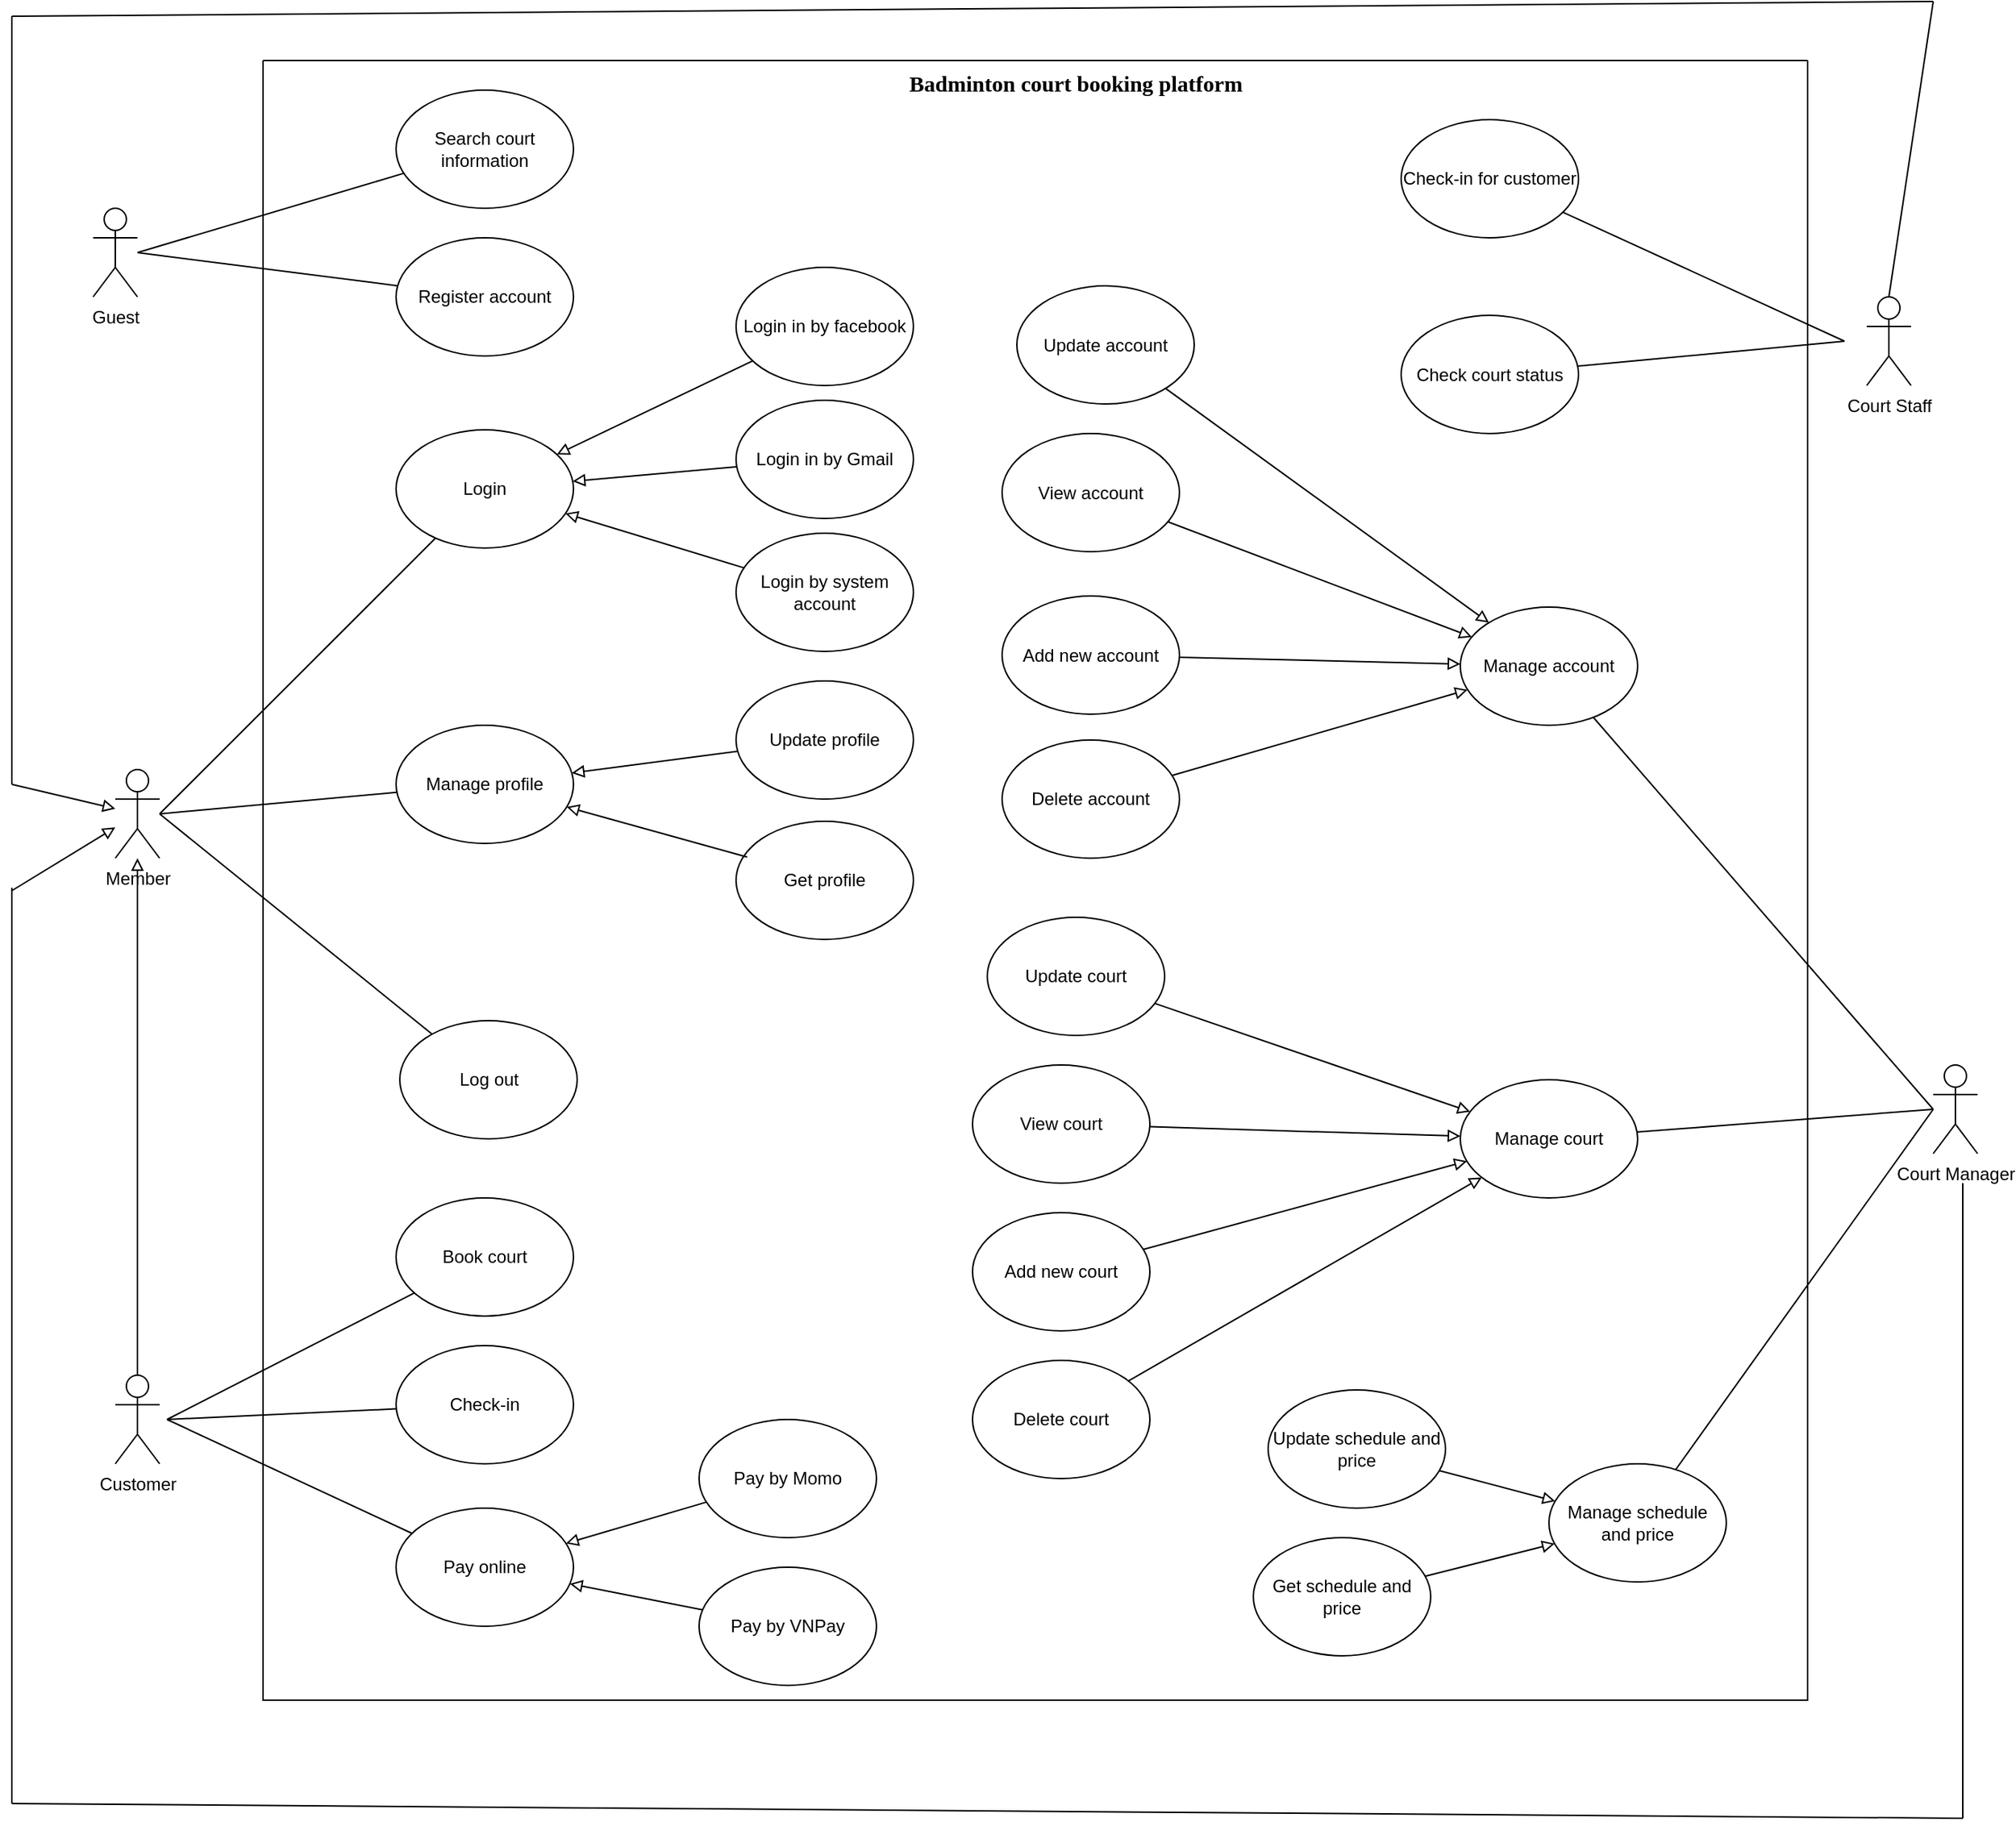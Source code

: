 <mxfile version="24.1.0" type="device">
  <diagram name="Page-1" id="IDf3nve9uaSf9qPTNXKd">
    <mxGraphModel dx="2228" dy="1328" grid="1" gridSize="10" guides="1" tooltips="1" connect="1" arrows="1" fold="1" page="1" pageScale="1" pageWidth="850" pageHeight="1100" math="0" shadow="0">
      <root>
        <mxCell id="0" />
        <mxCell id="1" parent="0" />
        <mxCell id="Hus5AxV9G4xzoiahmBk7-5" value="" style="swimlane;startSize=0;" vertex="1" parent="1">
          <mxGeometry x="190" y="60" width="1045" height="1110" as="geometry">
            <mxRectangle x="165" y="70" width="50" height="40" as="alternateBounds" />
          </mxGeometry>
        </mxCell>
        <mxCell id="Hus5AxV9G4xzoiahmBk7-7" value="&lt;div&gt;&lt;span style=&quot;background-color: rgb(255, 255, 255);&quot;&gt;&lt;font face=&quot;Times New Roman&quot;&gt;&lt;span style=&quot;font-size: 15px; white-space-collapse: preserve;&quot;&gt;&lt;b&gt;Badminton court booking platform&lt;/b&gt;&lt;/span&gt;&lt;/font&gt;&lt;br&gt;&lt;/span&gt;&lt;/div&gt;" style="text;html=1;align=center;verticalAlign=middle;whiteSpace=wrap;rounded=0;" vertex="1" parent="Hus5AxV9G4xzoiahmBk7-5">
          <mxGeometry x="370" y="-20" width="360" height="70" as="geometry" />
        </mxCell>
        <mxCell id="Hus5AxV9G4xzoiahmBk7-26" value="Book court" style="ellipse;whiteSpace=wrap;html=1;" vertex="1" parent="Hus5AxV9G4xzoiahmBk7-5">
          <mxGeometry x="90" y="770" width="120" height="80" as="geometry" />
        </mxCell>
        <mxCell id="Hus5AxV9G4xzoiahmBk7-27" value="Check-in" style="ellipse;whiteSpace=wrap;html=1;" vertex="1" parent="Hus5AxV9G4xzoiahmBk7-5">
          <mxGeometry x="90" y="870" width="120" height="80" as="geometry" />
        </mxCell>
        <mxCell id="Hus5AxV9G4xzoiahmBk7-28" value="Pay online" style="ellipse;whiteSpace=wrap;html=1;" vertex="1" parent="Hus5AxV9G4xzoiahmBk7-5">
          <mxGeometry x="90" y="980" width="120" height="80" as="geometry" />
        </mxCell>
        <mxCell id="Hus5AxV9G4xzoiahmBk7-40" value="" style="endArrow=none;html=1;rounded=0;" edge="1" parent="Hus5AxV9G4xzoiahmBk7-5" target="Hus5AxV9G4xzoiahmBk7-26">
          <mxGeometry width="50" height="50" relative="1" as="geometry">
            <mxPoint x="-65" y="920" as="sourcePoint" />
            <mxPoint x="-15" y="870" as="targetPoint" />
          </mxGeometry>
        </mxCell>
        <mxCell id="Hus5AxV9G4xzoiahmBk7-41" value="" style="endArrow=none;html=1;rounded=0;" edge="1" parent="Hus5AxV9G4xzoiahmBk7-5" target="Hus5AxV9G4xzoiahmBk7-27">
          <mxGeometry width="50" height="50" relative="1" as="geometry">
            <mxPoint x="-65" y="920" as="sourcePoint" />
            <mxPoint x="-15" y="870" as="targetPoint" />
          </mxGeometry>
        </mxCell>
        <mxCell id="Hus5AxV9G4xzoiahmBk7-42" value="" style="endArrow=none;html=1;rounded=0;" edge="1" parent="Hus5AxV9G4xzoiahmBk7-5" target="Hus5AxV9G4xzoiahmBk7-28">
          <mxGeometry width="50" height="50" relative="1" as="geometry">
            <mxPoint x="-65" y="920" as="sourcePoint" />
            <mxPoint x="-15" y="870" as="targetPoint" />
          </mxGeometry>
        </mxCell>
        <mxCell id="Hus5AxV9G4xzoiahmBk7-24" value="Search court information" style="ellipse;whiteSpace=wrap;html=1;" vertex="1" parent="Hus5AxV9G4xzoiahmBk7-5">
          <mxGeometry x="90" y="20" width="120" height="80" as="geometry" />
        </mxCell>
        <mxCell id="Hus5AxV9G4xzoiahmBk7-25" value="Register account" style="ellipse;whiteSpace=wrap;html=1;" vertex="1" parent="Hus5AxV9G4xzoiahmBk7-5">
          <mxGeometry x="90" y="120" width="120" height="80" as="geometry" />
        </mxCell>
        <mxCell id="Hus5AxV9G4xzoiahmBk7-8" value="Guest" style="shape=umlActor;verticalLabelPosition=bottom;verticalAlign=top;html=1;outlineConnect=0;" vertex="1" parent="Hus5AxV9G4xzoiahmBk7-5">
          <mxGeometry x="-115" y="100" width="30" height="60" as="geometry" />
        </mxCell>
        <mxCell id="Hus5AxV9G4xzoiahmBk7-38" value="" style="endArrow=none;html=1;rounded=0;" edge="1" parent="Hus5AxV9G4xzoiahmBk7-5" target="Hus5AxV9G4xzoiahmBk7-24">
          <mxGeometry width="50" height="50" relative="1" as="geometry">
            <mxPoint x="-85" y="130" as="sourcePoint" />
            <mxPoint x="-35" y="80" as="targetPoint" />
          </mxGeometry>
        </mxCell>
        <mxCell id="Hus5AxV9G4xzoiahmBk7-39" value="" style="endArrow=none;html=1;rounded=0;" edge="1" parent="Hus5AxV9G4xzoiahmBk7-5" target="Hus5AxV9G4xzoiahmBk7-25">
          <mxGeometry width="50" height="50" relative="1" as="geometry">
            <mxPoint x="-85" y="130" as="sourcePoint" />
            <mxPoint x="-35" y="80" as="targetPoint" />
          </mxGeometry>
        </mxCell>
        <mxCell id="Hus5AxV9G4xzoiahmBk7-33" value="&lt;div style=&quot;text-align: start;&quot;&gt;Manage account&lt;/div&gt;" style="ellipse;whiteSpace=wrap;html=1;" vertex="1" parent="Hus5AxV9G4xzoiahmBk7-5">
          <mxGeometry x="810" y="370" width="120" height="80" as="geometry" />
        </mxCell>
        <mxCell id="Hus5AxV9G4xzoiahmBk7-34" value="Manage court" style="ellipse;whiteSpace=wrap;html=1;" vertex="1" parent="Hus5AxV9G4xzoiahmBk7-5">
          <mxGeometry x="810" y="690" width="120" height="80" as="geometry" />
        </mxCell>
        <mxCell id="Hus5AxV9G4xzoiahmBk7-35" value="Manage schedule and price" style="ellipse;whiteSpace=wrap;html=1;" vertex="1" parent="Hus5AxV9G4xzoiahmBk7-5">
          <mxGeometry x="870" y="950" width="120" height="80" as="geometry" />
        </mxCell>
        <mxCell id="Hus5AxV9G4xzoiahmBk7-18" value="Court Manager" style="shape=umlActor;verticalLabelPosition=bottom;verticalAlign=top;html=1;outlineConnect=0;" vertex="1" parent="Hus5AxV9G4xzoiahmBk7-5">
          <mxGeometry x="1130" y="680" width="30" height="60" as="geometry" />
        </mxCell>
        <mxCell id="Hus5AxV9G4xzoiahmBk7-46" value="" style="endArrow=none;html=1;rounded=0;" edge="1" parent="Hus5AxV9G4xzoiahmBk7-5" target="Hus5AxV9G4xzoiahmBk7-33">
          <mxGeometry width="50" height="50" relative="1" as="geometry">
            <mxPoint x="1130" y="710" as="sourcePoint" />
            <mxPoint x="1180" y="660" as="targetPoint" />
          </mxGeometry>
        </mxCell>
        <mxCell id="Hus5AxV9G4xzoiahmBk7-47" value="" style="endArrow=none;html=1;rounded=0;" edge="1" parent="Hus5AxV9G4xzoiahmBk7-5" target="Hus5AxV9G4xzoiahmBk7-34">
          <mxGeometry width="50" height="50" relative="1" as="geometry">
            <mxPoint x="1130" y="710" as="sourcePoint" />
            <mxPoint x="1180" y="660" as="targetPoint" />
          </mxGeometry>
        </mxCell>
        <mxCell id="Hus5AxV9G4xzoiahmBk7-49" value="" style="endArrow=none;html=1;rounded=0;" edge="1" parent="Hus5AxV9G4xzoiahmBk7-5" source="Hus5AxV9G4xzoiahmBk7-35">
          <mxGeometry width="50" height="50" relative="1" as="geometry">
            <mxPoint x="1080" y="760" as="sourcePoint" />
            <mxPoint x="1130" y="710" as="targetPoint" />
          </mxGeometry>
        </mxCell>
        <mxCell id="Hus5AxV9G4xzoiahmBk7-67" value="Login in by Gmail" style="ellipse;whiteSpace=wrap;html=1;" vertex="1" parent="Hus5AxV9G4xzoiahmBk7-5">
          <mxGeometry x="320" y="230" width="120" height="80" as="geometry" />
        </mxCell>
        <mxCell id="Hus5AxV9G4xzoiahmBk7-56" value="Login" style="ellipse;whiteSpace=wrap;html=1;" vertex="1" parent="Hus5AxV9G4xzoiahmBk7-5">
          <mxGeometry x="90" y="250" width="120" height="80" as="geometry" />
        </mxCell>
        <mxCell id="Hus5AxV9G4xzoiahmBk7-58" value="Log out" style="ellipse;whiteSpace=wrap;html=1;" vertex="1" parent="Hus5AxV9G4xzoiahmBk7-5">
          <mxGeometry x="92.5" y="650" width="120" height="80" as="geometry" />
        </mxCell>
        <mxCell id="Hus5AxV9G4xzoiahmBk7-59" value="Manage profile" style="ellipse;whiteSpace=wrap;html=1;" vertex="1" parent="Hus5AxV9G4xzoiahmBk7-5">
          <mxGeometry x="90" y="450" width="120" height="80" as="geometry" />
        </mxCell>
        <mxCell id="Hus5AxV9G4xzoiahmBk7-63" value="Update profile" style="ellipse;whiteSpace=wrap;html=1;" vertex="1" parent="Hus5AxV9G4xzoiahmBk7-5">
          <mxGeometry x="320" y="420" width="120" height="80" as="geometry" />
        </mxCell>
        <mxCell id="Hus5AxV9G4xzoiahmBk7-64" value="Get profile" style="ellipse;whiteSpace=wrap;html=1;" vertex="1" parent="Hus5AxV9G4xzoiahmBk7-5">
          <mxGeometry x="320" y="515" width="120" height="80" as="geometry" />
        </mxCell>
        <mxCell id="Hus5AxV9G4xzoiahmBk7-65" value="" style="endArrow=block;html=1;rounded=0;endFill=0;" edge="1" parent="Hus5AxV9G4xzoiahmBk7-5" source="Hus5AxV9G4xzoiahmBk7-63" target="Hus5AxV9G4xzoiahmBk7-59">
          <mxGeometry width="50" height="50" relative="1" as="geometry">
            <mxPoint x="280" y="640" as="sourcePoint" />
            <mxPoint x="330" y="590" as="targetPoint" />
          </mxGeometry>
        </mxCell>
        <mxCell id="Hus5AxV9G4xzoiahmBk7-66" value="" style="endArrow=block;html=1;rounded=0;endFill=0;exitX=0.063;exitY=0.303;exitDx=0;exitDy=0;exitPerimeter=0;" edge="1" parent="Hus5AxV9G4xzoiahmBk7-5" source="Hus5AxV9G4xzoiahmBk7-64" target="Hus5AxV9G4xzoiahmBk7-59">
          <mxGeometry width="50" height="50" relative="1" as="geometry">
            <mxPoint x="275" y="475" as="sourcePoint" />
            <mxPoint x="205" y="495" as="targetPoint" />
          </mxGeometry>
        </mxCell>
        <mxCell id="Hus5AxV9G4xzoiahmBk7-55" value="Member" style="shape=umlActor;verticalLabelPosition=bottom;verticalAlign=top;html=1;outlineConnect=0;" vertex="1" parent="Hus5AxV9G4xzoiahmBk7-5">
          <mxGeometry x="-100" y="480" width="30" height="60" as="geometry" />
        </mxCell>
        <mxCell id="Hus5AxV9G4xzoiahmBk7-60" value="" style="endArrow=none;html=1;rounded=0;" edge="1" parent="Hus5AxV9G4xzoiahmBk7-5" target="Hus5AxV9G4xzoiahmBk7-56">
          <mxGeometry width="50" height="50" relative="1" as="geometry">
            <mxPoint x="-70" y="510" as="sourcePoint" />
            <mxPoint x="-20" y="460" as="targetPoint" />
          </mxGeometry>
        </mxCell>
        <mxCell id="Hus5AxV9G4xzoiahmBk7-61" value="" style="endArrow=none;html=1;rounded=0;" edge="1" parent="Hus5AxV9G4xzoiahmBk7-5" target="Hus5AxV9G4xzoiahmBk7-58">
          <mxGeometry width="50" height="50" relative="1" as="geometry">
            <mxPoint x="-70" y="510" as="sourcePoint" />
            <mxPoint x="-20" y="460" as="targetPoint" />
          </mxGeometry>
        </mxCell>
        <mxCell id="Hus5AxV9G4xzoiahmBk7-62" value="" style="endArrow=none;html=1;rounded=0;" edge="1" parent="Hus5AxV9G4xzoiahmBk7-5" target="Hus5AxV9G4xzoiahmBk7-59">
          <mxGeometry width="50" height="50" relative="1" as="geometry">
            <mxPoint x="-70" y="510" as="sourcePoint" />
            <mxPoint x="-20" y="460" as="targetPoint" />
          </mxGeometry>
        </mxCell>
        <mxCell id="Hus5AxV9G4xzoiahmBk7-68" value="Login by system account" style="ellipse;whiteSpace=wrap;html=1;" vertex="1" parent="Hus5AxV9G4xzoiahmBk7-5">
          <mxGeometry x="320" y="320" width="120" height="80" as="geometry" />
        </mxCell>
        <mxCell id="Hus5AxV9G4xzoiahmBk7-69" value="Login in by facebook" style="ellipse;whiteSpace=wrap;html=1;" vertex="1" parent="Hus5AxV9G4xzoiahmBk7-5">
          <mxGeometry x="320" y="140" width="120" height="80" as="geometry" />
        </mxCell>
        <mxCell id="Hus5AxV9G4xzoiahmBk7-70" value="" style="endArrow=block;html=1;rounded=0;endFill=0;" edge="1" parent="Hus5AxV9G4xzoiahmBk7-5" source="Hus5AxV9G4xzoiahmBk7-69" target="Hus5AxV9G4xzoiahmBk7-56">
          <mxGeometry width="50" height="50" relative="1" as="geometry">
            <mxPoint x="306.524" y="213.571" as="sourcePoint" />
            <mxPoint x="205" y="495" as="targetPoint" />
          </mxGeometry>
        </mxCell>
        <mxCell id="Hus5AxV9G4xzoiahmBk7-71" value="" style="endArrow=block;html=1;rounded=0;endFill=0;" edge="1" parent="Hus5AxV9G4xzoiahmBk7-5" source="Hus5AxV9G4xzoiahmBk7-67" target="Hus5AxV9G4xzoiahmBk7-56">
          <mxGeometry width="50" height="50" relative="1" as="geometry">
            <mxPoint x="285" y="485" as="sourcePoint" />
            <mxPoint x="215" y="505" as="targetPoint" />
          </mxGeometry>
        </mxCell>
        <mxCell id="Hus5AxV9G4xzoiahmBk7-72" value="" style="endArrow=block;html=1;rounded=0;endFill=0;" edge="1" parent="Hus5AxV9G4xzoiahmBk7-5" source="Hus5AxV9G4xzoiahmBk7-68" target="Hus5AxV9G4xzoiahmBk7-56">
          <mxGeometry width="50" height="50" relative="1" as="geometry">
            <mxPoint x="295" y="495" as="sourcePoint" />
            <mxPoint x="225" y="515" as="targetPoint" />
          </mxGeometry>
        </mxCell>
        <mxCell id="Hus5AxV9G4xzoiahmBk7-73" value="Pay by Momo" style="ellipse;whiteSpace=wrap;html=1;" vertex="1" parent="Hus5AxV9G4xzoiahmBk7-5">
          <mxGeometry x="295" y="920" width="120" height="80" as="geometry" />
        </mxCell>
        <mxCell id="Hus5AxV9G4xzoiahmBk7-75" value="Pay by VNPay" style="ellipse;whiteSpace=wrap;html=1;" vertex="1" parent="Hus5AxV9G4xzoiahmBk7-5">
          <mxGeometry x="295" y="1020" width="120" height="80" as="geometry" />
        </mxCell>
        <mxCell id="Hus5AxV9G4xzoiahmBk7-76" value="" style="endArrow=block;html=1;rounded=0;endFill=0;" edge="1" parent="Hus5AxV9G4xzoiahmBk7-5" source="Hus5AxV9G4xzoiahmBk7-73" target="Hus5AxV9G4xzoiahmBk7-28">
          <mxGeometry width="50" height="50" relative="1" as="geometry">
            <mxPoint x="248" y="549" as="sourcePoint" />
            <mxPoint x="185" y="522" as="targetPoint" />
          </mxGeometry>
        </mxCell>
        <mxCell id="Hus5AxV9G4xzoiahmBk7-77" value="" style="endArrow=block;html=1;rounded=0;endFill=0;" edge="1" parent="Hus5AxV9G4xzoiahmBk7-5" source="Hus5AxV9G4xzoiahmBk7-75" target="Hus5AxV9G4xzoiahmBk7-28">
          <mxGeometry width="50" height="50" relative="1" as="geometry">
            <mxPoint x="258" y="559" as="sourcePoint" />
            <mxPoint x="195" y="532" as="targetPoint" />
          </mxGeometry>
        </mxCell>
        <mxCell id="Hus5AxV9G4xzoiahmBk7-89" value="Update schedule and price" style="ellipse;whiteSpace=wrap;html=1;" vertex="1" parent="Hus5AxV9G4xzoiahmBk7-5">
          <mxGeometry x="680" y="900" width="120" height="80" as="geometry" />
        </mxCell>
        <mxCell id="Hus5AxV9G4xzoiahmBk7-90" value="Get schedule and price" style="ellipse;whiteSpace=wrap;html=1;" vertex="1" parent="Hus5AxV9G4xzoiahmBk7-5">
          <mxGeometry x="670" y="1000" width="120" height="80" as="geometry" />
        </mxCell>
        <mxCell id="Hus5AxV9G4xzoiahmBk7-93" value="" style="endArrow=block;html=1;rounded=0;endFill=0;" edge="1" parent="Hus5AxV9G4xzoiahmBk7-5" source="Hus5AxV9G4xzoiahmBk7-89" target="Hus5AxV9G4xzoiahmBk7-35">
          <mxGeometry width="50" height="50" relative="1" as="geometry">
            <mxPoint x="310" y="986" as="sourcePoint" />
            <mxPoint x="215" y="1014" as="targetPoint" />
          </mxGeometry>
        </mxCell>
        <mxCell id="Hus5AxV9G4xzoiahmBk7-94" value="Update court" style="ellipse;whiteSpace=wrap;html=1;" vertex="1" parent="Hus5AxV9G4xzoiahmBk7-5">
          <mxGeometry x="490" y="580" width="120" height="80" as="geometry" />
        </mxCell>
        <mxCell id="Hus5AxV9G4xzoiahmBk7-95" value="View court" style="ellipse;whiteSpace=wrap;html=1;" vertex="1" parent="Hus5AxV9G4xzoiahmBk7-5">
          <mxGeometry x="480" y="680" width="120" height="80" as="geometry" />
        </mxCell>
        <mxCell id="Hus5AxV9G4xzoiahmBk7-96" value="" style="endArrow=block;html=1;rounded=0;endFill=0;" edge="1" parent="Hus5AxV9G4xzoiahmBk7-5" source="Hus5AxV9G4xzoiahmBk7-94" target="Hus5AxV9G4xzoiahmBk7-34">
          <mxGeometry width="50" height="50" relative="1" as="geometry">
            <mxPoint x="220" y="666" as="sourcePoint" />
            <mxPoint x="794" y="646" as="targetPoint" />
          </mxGeometry>
        </mxCell>
        <mxCell id="Hus5AxV9G4xzoiahmBk7-97" value="Add new court" style="ellipse;whiteSpace=wrap;html=1;" vertex="1" parent="Hus5AxV9G4xzoiahmBk7-5">
          <mxGeometry x="480" y="780" width="120" height="80" as="geometry" />
        </mxCell>
        <mxCell id="Hus5AxV9G4xzoiahmBk7-98" value="Delete court" style="ellipse;whiteSpace=wrap;html=1;" vertex="1" parent="Hus5AxV9G4xzoiahmBk7-5">
          <mxGeometry x="480" y="880" width="120" height="80" as="geometry" />
        </mxCell>
        <mxCell id="Hus5AxV9G4xzoiahmBk7-99" value="" style="endArrow=block;html=1;rounded=0;endFill=0;" edge="1" parent="Hus5AxV9G4xzoiahmBk7-5" source="Hus5AxV9G4xzoiahmBk7-97" target="Hus5AxV9G4xzoiahmBk7-34">
          <mxGeometry width="50" height="50" relative="1" as="geometry">
            <mxPoint x="110" y="856" as="sourcePoint" />
            <mxPoint x="684" y="836" as="targetPoint" />
          </mxGeometry>
        </mxCell>
        <mxCell id="Hus5AxV9G4xzoiahmBk7-100" value="" style="endArrow=block;html=1;rounded=0;endFill=0;" edge="1" parent="Hus5AxV9G4xzoiahmBk7-5" source="Hus5AxV9G4xzoiahmBk7-95" target="Hus5AxV9G4xzoiahmBk7-34">
          <mxGeometry width="50" height="50" relative="1" as="geometry">
            <mxPoint x="702" y="649" as="sourcePoint" />
            <mxPoint x="908" y="791" as="targetPoint" />
          </mxGeometry>
        </mxCell>
        <mxCell id="Hus5AxV9G4xzoiahmBk7-101" value="" style="endArrow=block;html=1;rounded=0;endFill=0;" edge="1" parent="Hus5AxV9G4xzoiahmBk7-5" source="Hus5AxV9G4xzoiahmBk7-98" target="Hus5AxV9G4xzoiahmBk7-34">
          <mxGeometry width="50" height="50" relative="1" as="geometry">
            <mxPoint x="712" y="659" as="sourcePoint" />
            <mxPoint x="918" y="801" as="targetPoint" />
          </mxGeometry>
        </mxCell>
        <mxCell id="Hus5AxV9G4xzoiahmBk7-102" value="Update account" style="ellipse;whiteSpace=wrap;html=1;" vertex="1" parent="Hus5AxV9G4xzoiahmBk7-5">
          <mxGeometry x="510" y="152.5" width="120" height="80" as="geometry" />
        </mxCell>
        <mxCell id="Hus5AxV9G4xzoiahmBk7-103" value="View account" style="ellipse;whiteSpace=wrap;html=1;" vertex="1" parent="Hus5AxV9G4xzoiahmBk7-5">
          <mxGeometry x="500" y="252.5" width="120" height="80" as="geometry" />
        </mxCell>
        <mxCell id="Hus5AxV9G4xzoiahmBk7-104" value="" style="endArrow=block;html=1;rounded=0;endFill=0;" edge="1" parent="Hus5AxV9G4xzoiahmBk7-5" source="Hus5AxV9G4xzoiahmBk7-102" target="Hus5AxV9G4xzoiahmBk7-33">
          <mxGeometry width="50" height="50" relative="1" as="geometry">
            <mxPoint x="240" y="268.5" as="sourcePoint" />
            <mxPoint x="835" y="346.5" as="targetPoint" />
          </mxGeometry>
        </mxCell>
        <mxCell id="Hus5AxV9G4xzoiahmBk7-105" value="Add new account" style="ellipse;whiteSpace=wrap;html=1;" vertex="1" parent="Hus5AxV9G4xzoiahmBk7-5">
          <mxGeometry x="500" y="362.5" width="120" height="80" as="geometry" />
        </mxCell>
        <mxCell id="Hus5AxV9G4xzoiahmBk7-106" value="Delete account" style="ellipse;whiteSpace=wrap;html=1;" vertex="1" parent="Hus5AxV9G4xzoiahmBk7-5">
          <mxGeometry x="500" y="460" width="120" height="80" as="geometry" />
        </mxCell>
        <mxCell id="Hus5AxV9G4xzoiahmBk7-107" value="" style="endArrow=block;html=1;rounded=0;endFill=0;" edge="1" parent="Hus5AxV9G4xzoiahmBk7-5" source="Hus5AxV9G4xzoiahmBk7-105" target="Hus5AxV9G4xzoiahmBk7-33">
          <mxGeometry width="50" height="50" relative="1" as="geometry">
            <mxPoint x="130" y="458.5" as="sourcePoint" />
            <mxPoint x="821" y="377.5" as="targetPoint" />
          </mxGeometry>
        </mxCell>
        <mxCell id="Hus5AxV9G4xzoiahmBk7-108" value="" style="endArrow=block;html=1;rounded=0;endFill=0;" edge="1" parent="Hus5AxV9G4xzoiahmBk7-5" source="Hus5AxV9G4xzoiahmBk7-103" target="Hus5AxV9G4xzoiahmBk7-33">
          <mxGeometry width="50" height="50" relative="1" as="geometry">
            <mxPoint x="722" y="251.5" as="sourcePoint" />
            <mxPoint x="824" y="358.5" as="targetPoint" />
          </mxGeometry>
        </mxCell>
        <mxCell id="Hus5AxV9G4xzoiahmBk7-109" value="" style="endArrow=block;html=1;rounded=0;endFill=0;" edge="1" parent="Hus5AxV9G4xzoiahmBk7-5" source="Hus5AxV9G4xzoiahmBk7-106" target="Hus5AxV9G4xzoiahmBk7-33">
          <mxGeometry width="50" height="50" relative="1" as="geometry">
            <mxPoint x="732" y="261.5" as="sourcePoint" />
            <mxPoint x="828" y="392.5" as="targetPoint" />
          </mxGeometry>
        </mxCell>
        <mxCell id="Hus5AxV9G4xzoiahmBk7-110" value="" style="endArrow=block;html=1;rounded=0;endFill=0;" edge="1" parent="Hus5AxV9G4xzoiahmBk7-5" source="Hus5AxV9G4xzoiahmBk7-90" target="Hus5AxV9G4xzoiahmBk7-35">
          <mxGeometry width="50" height="50" relative="1" as="geometry">
            <mxPoint x="806" y="954" as="sourcePoint" />
            <mxPoint x="894" y="976" as="targetPoint" />
          </mxGeometry>
        </mxCell>
        <mxCell id="Hus5AxV9G4xzoiahmBk7-30" value="Check-in for customer" style="ellipse;whiteSpace=wrap;html=1;" vertex="1" parent="Hus5AxV9G4xzoiahmBk7-5">
          <mxGeometry x="770" y="40" width="120" height="80" as="geometry" />
        </mxCell>
        <mxCell id="Hus5AxV9G4xzoiahmBk7-31" value="Check court status" style="ellipse;whiteSpace=wrap;html=1;" vertex="1" parent="Hus5AxV9G4xzoiahmBk7-5">
          <mxGeometry x="770" y="172.5" width="120" height="80" as="geometry" />
        </mxCell>
        <mxCell id="Hus5AxV9G4xzoiahmBk7-43" value="" style="endArrow=none;html=1;rounded=0;" edge="1" parent="Hus5AxV9G4xzoiahmBk7-5" target="Hus5AxV9G4xzoiahmBk7-30">
          <mxGeometry width="50" height="50" relative="1" as="geometry">
            <mxPoint x="1070" y="190" as="sourcePoint" />
            <mxPoint x="1120" y="140" as="targetPoint" />
          </mxGeometry>
        </mxCell>
        <mxCell id="Hus5AxV9G4xzoiahmBk7-44" value="" style="endArrow=none;html=1;rounded=0;" edge="1" parent="Hus5AxV9G4xzoiahmBk7-5" target="Hus5AxV9G4xzoiahmBk7-31">
          <mxGeometry width="50" height="50" relative="1" as="geometry">
            <mxPoint x="1070" y="190" as="sourcePoint" />
            <mxPoint x="1120" y="140" as="targetPoint" />
          </mxGeometry>
        </mxCell>
        <mxCell id="Hus5AxV9G4xzoiahmBk7-9" value="Customer" style="shape=umlActor;verticalLabelPosition=bottom;verticalAlign=top;html=1;outlineConnect=0;" vertex="1" parent="1">
          <mxGeometry x="90" y="950" width="30" height="60" as="geometry" />
        </mxCell>
        <mxCell id="Hus5AxV9G4xzoiahmBk7-80" value="" style="endArrow=block;html=1;rounded=0;endFill=0;" edge="1" parent="1" source="Hus5AxV9G4xzoiahmBk7-9" target="Hus5AxV9G4xzoiahmBk7-55">
          <mxGeometry width="50" height="50" relative="1" as="geometry">
            <mxPoint x="458" y="629" as="sourcePoint" />
            <mxPoint x="395" y="602" as="targetPoint" />
          </mxGeometry>
        </mxCell>
        <mxCell id="Hus5AxV9G4xzoiahmBk7-81" value="" style="endArrow=none;html=1;rounded=0;exitX=0.5;exitY=0;exitDx=0;exitDy=0;exitPerimeter=0;" edge="1" parent="1" source="Hus5AxV9G4xzoiahmBk7-19">
          <mxGeometry width="50" height="50" relative="1" as="geometry">
            <mxPoint x="1320" y="450" as="sourcePoint" />
            <mxPoint x="1320" y="20" as="targetPoint" />
          </mxGeometry>
        </mxCell>
        <mxCell id="Hus5AxV9G4xzoiahmBk7-82" value="" style="endArrow=none;html=1;rounded=0;" edge="1" parent="1">
          <mxGeometry width="50" height="50" relative="1" as="geometry">
            <mxPoint x="20" y="30" as="sourcePoint" />
            <mxPoint x="1320" y="20" as="targetPoint" />
          </mxGeometry>
        </mxCell>
        <mxCell id="Hus5AxV9G4xzoiahmBk7-83" value="" style="endArrow=none;html=1;rounded=0;" edge="1" parent="1">
          <mxGeometry width="50" height="50" relative="1" as="geometry">
            <mxPoint x="20" y="550" as="sourcePoint" />
            <mxPoint x="20" y="30" as="targetPoint" />
          </mxGeometry>
        </mxCell>
        <mxCell id="Hus5AxV9G4xzoiahmBk7-84" value="" style="endArrow=block;html=1;rounded=0;endFill=0;" edge="1" parent="1" target="Hus5AxV9G4xzoiahmBk7-55">
          <mxGeometry width="50" height="50" relative="1" as="geometry">
            <mxPoint x="20" y="550" as="sourcePoint" />
            <mxPoint x="405" y="612" as="targetPoint" />
          </mxGeometry>
        </mxCell>
        <mxCell id="Hus5AxV9G4xzoiahmBk7-85" value="" style="endArrow=none;html=1;rounded=0;" edge="1" parent="1">
          <mxGeometry width="50" height="50" relative="1" as="geometry">
            <mxPoint x="1340" y="1250" as="sourcePoint" />
            <mxPoint x="1340" y="820" as="targetPoint" />
          </mxGeometry>
        </mxCell>
        <mxCell id="Hus5AxV9G4xzoiahmBk7-86" value="" style="endArrow=none;html=1;rounded=0;" edge="1" parent="1">
          <mxGeometry width="50" height="50" relative="1" as="geometry">
            <mxPoint x="20" y="1240" as="sourcePoint" />
            <mxPoint x="1340" y="1250" as="targetPoint" />
          </mxGeometry>
        </mxCell>
        <mxCell id="Hus5AxV9G4xzoiahmBk7-87" value="" style="endArrow=none;html=1;rounded=0;" edge="1" parent="1">
          <mxGeometry width="50" height="50" relative="1" as="geometry">
            <mxPoint x="20" y="1240" as="sourcePoint" />
            <mxPoint x="20" y="620" as="targetPoint" />
          </mxGeometry>
        </mxCell>
        <mxCell id="Hus5AxV9G4xzoiahmBk7-88" value="" style="endArrow=block;html=1;rounded=0;endFill=0;" edge="1" parent="1" target="Hus5AxV9G4xzoiahmBk7-55">
          <mxGeometry width="50" height="50" relative="1" as="geometry">
            <mxPoint x="20" y="622" as="sourcePoint" />
            <mxPoint x="415" y="622" as="targetPoint" />
          </mxGeometry>
        </mxCell>
        <mxCell id="Hus5AxV9G4xzoiahmBk7-19" value="Court Staff" style="shape=umlActor;verticalLabelPosition=bottom;verticalAlign=top;html=1;outlineConnect=0;" vertex="1" parent="1">
          <mxGeometry x="1275" y="220" width="30" height="60" as="geometry" />
        </mxCell>
      </root>
    </mxGraphModel>
  </diagram>
</mxfile>
